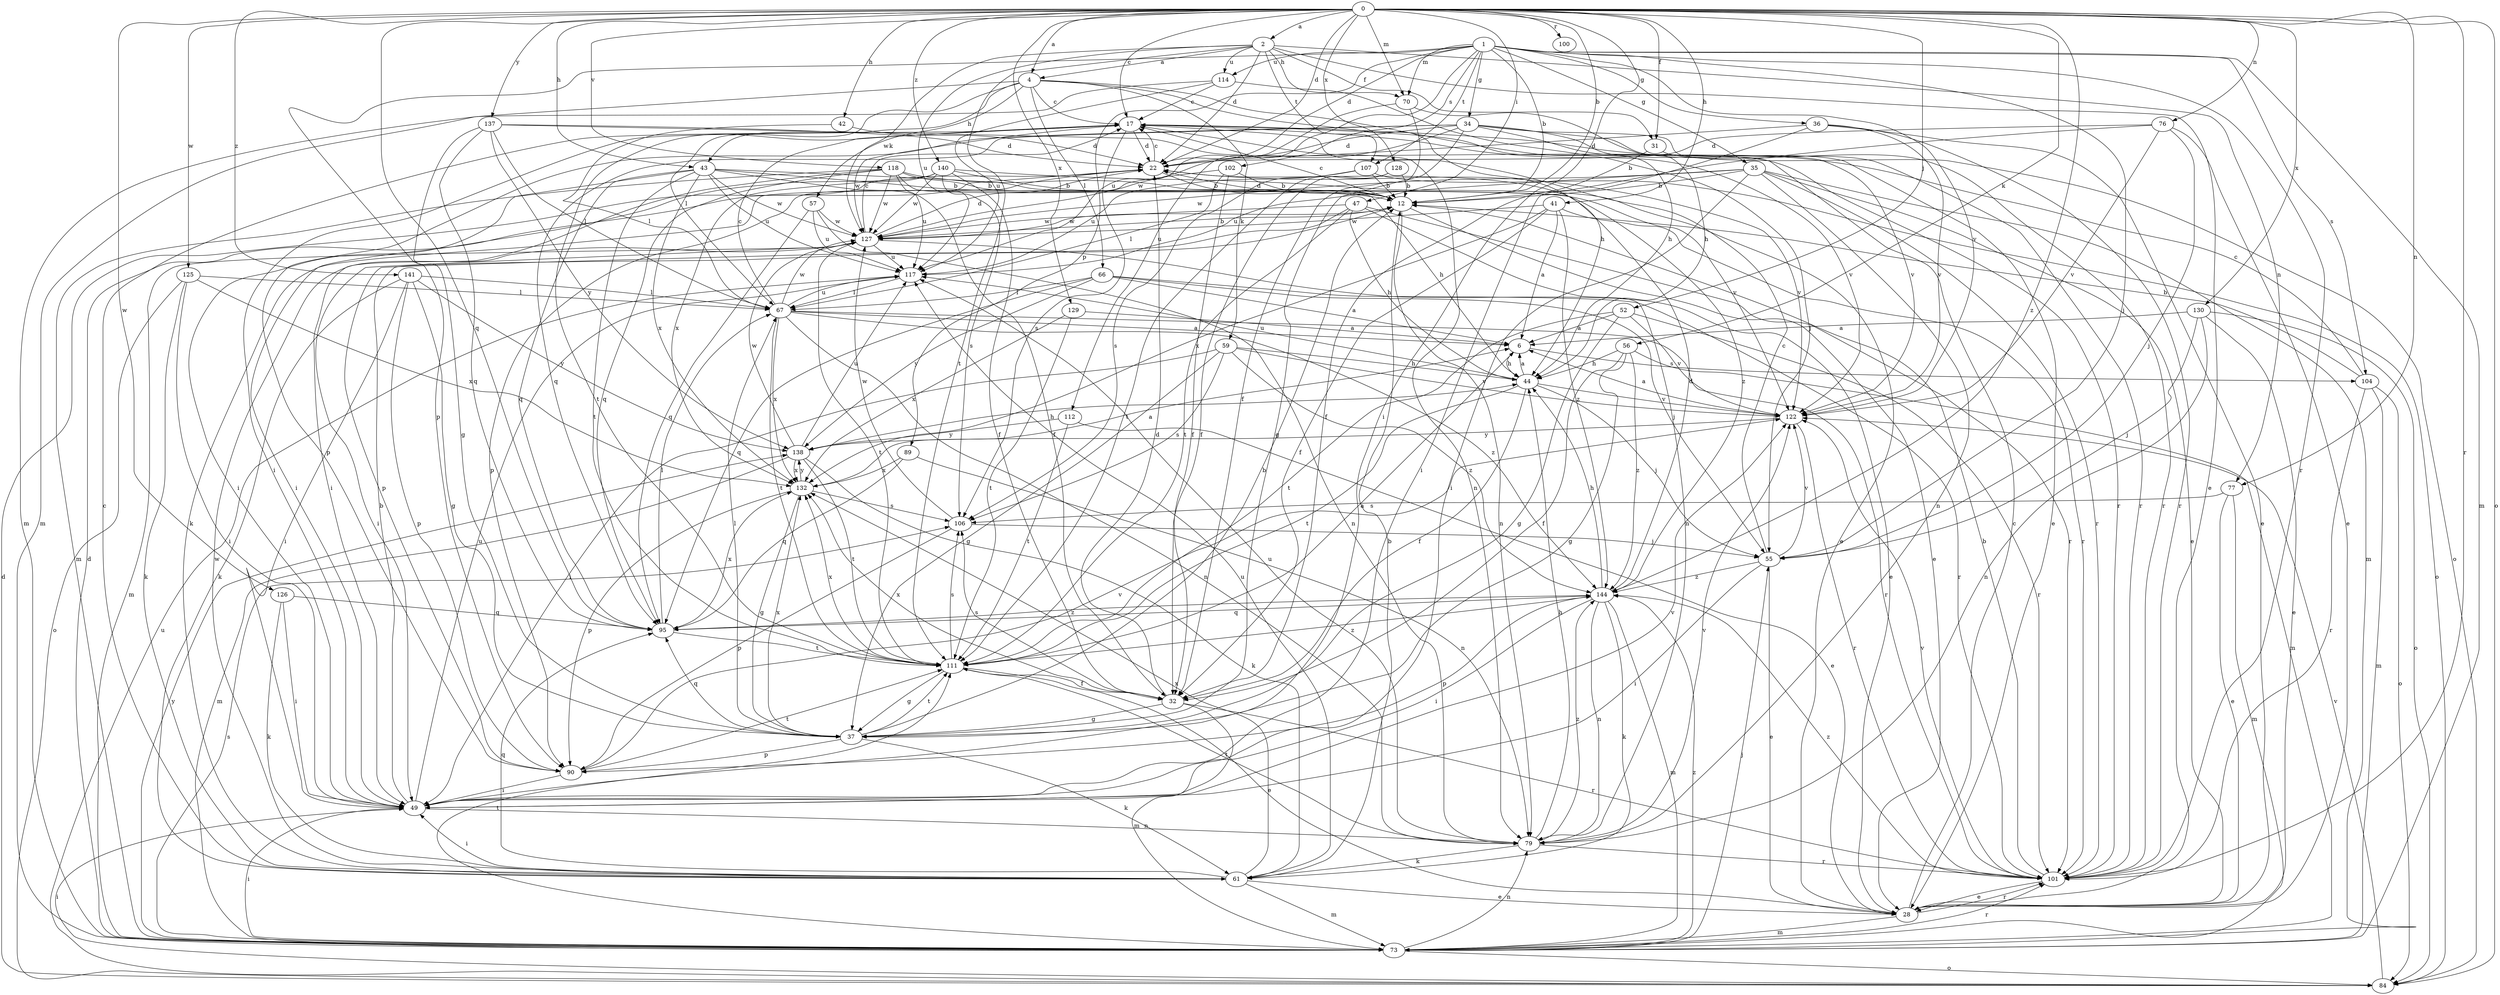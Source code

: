 strict digraph  {
0;
1;
2;
4;
6;
12;
17;
22;
28;
31;
32;
34;
35;
36;
37;
41;
42;
43;
44;
47;
49;
52;
55;
56;
57;
59;
61;
66;
67;
70;
73;
76;
77;
79;
84;
89;
90;
95;
100;
101;
102;
104;
106;
107;
111;
112;
114;
117;
118;
122;
125;
126;
127;
128;
129;
130;
132;
137;
138;
140;
141;
144;
0 -> 2  [label=a];
0 -> 4  [label=a];
0 -> 12  [label=b];
0 -> 17  [label=c];
0 -> 22  [label=d];
0 -> 31  [label=f];
0 -> 41  [label=h];
0 -> 42  [label=h];
0 -> 43  [label=h];
0 -> 47  [label=i];
0 -> 49  [label=i];
0 -> 52  [label=j];
0 -> 56  [label=k];
0 -> 70  [label=m];
0 -> 76  [label=n];
0 -> 77  [label=n];
0 -> 84  [label=o];
0 -> 95  [label=q];
0 -> 100  [label=r];
0 -> 101  [label=r];
0 -> 118  [label=v];
0 -> 125  [label=w];
0 -> 126  [label=w];
0 -> 128  [label=x];
0 -> 129  [label=x];
0 -> 130  [label=x];
0 -> 137  [label=y];
0 -> 140  [label=z];
0 -> 141  [label=z];
0 -> 144  [label=z];
1 -> 12  [label=b];
1 -> 22  [label=d];
1 -> 34  [label=g];
1 -> 35  [label=g];
1 -> 36  [label=g];
1 -> 55  [label=j];
1 -> 70  [label=m];
1 -> 73  [label=m];
1 -> 89  [label=p];
1 -> 90  [label=p];
1 -> 101  [label=r];
1 -> 102  [label=s];
1 -> 104  [label=s];
1 -> 107  [label=t];
1 -> 112  [label=u];
1 -> 114  [label=u];
1 -> 122  [label=v];
2 -> 4  [label=a];
2 -> 22  [label=d];
2 -> 28  [label=e];
2 -> 31  [label=f];
2 -> 77  [label=n];
2 -> 107  [label=t];
2 -> 111  [label=t];
2 -> 114  [label=u];
2 -> 117  [label=u];
2 -> 127  [label=w];
2 -> 70  [label=h];
4 -> 17  [label=c];
4 -> 43  [label=h];
4 -> 44  [label=h];
4 -> 55  [label=j];
4 -> 57  [label=k];
4 -> 59  [label=k];
4 -> 66  [label=l];
4 -> 67  [label=l];
4 -> 73  [label=m];
6 -> 44  [label=h];
6 -> 104  [label=s];
12 -> 17  [label=c];
12 -> 22  [label=d];
12 -> 28  [label=e];
12 -> 79  [label=n];
12 -> 127  [label=w];
17 -> 22  [label=d];
17 -> 49  [label=i];
17 -> 79  [label=n];
17 -> 106  [label=s];
17 -> 111  [label=t];
17 -> 122  [label=v];
17 -> 127  [label=w];
22 -> 12  [label=b];
22 -> 17  [label=c];
22 -> 61  [label=k];
22 -> 122  [label=v];
28 -> 17  [label=c];
28 -> 73  [label=m];
28 -> 101  [label=r];
31 -> 12  [label=b];
31 -> 101  [label=r];
32 -> 22  [label=d];
32 -> 37  [label=g];
32 -> 73  [label=m];
32 -> 101  [label=r];
32 -> 106  [label=s];
32 -> 132  [label=x];
34 -> 22  [label=d];
34 -> 28  [label=e];
34 -> 37  [label=g];
34 -> 84  [label=o];
34 -> 90  [label=p];
34 -> 95  [label=q];
34 -> 101  [label=r];
34 -> 122  [label=v];
34 -> 127  [label=w];
35 -> 12  [label=b];
35 -> 28  [label=e];
35 -> 49  [label=i];
35 -> 73  [label=m];
35 -> 79  [label=n];
35 -> 101  [label=r];
35 -> 117  [label=u];
35 -> 127  [label=w];
36 -> 22  [label=d];
36 -> 28  [label=e];
36 -> 49  [label=i];
36 -> 101  [label=r];
36 -> 122  [label=v];
37 -> 12  [label=b];
37 -> 61  [label=k];
37 -> 67  [label=l];
37 -> 90  [label=p];
37 -> 95  [label=q];
37 -> 111  [label=t];
37 -> 132  [label=x];
41 -> 6  [label=a];
41 -> 32  [label=f];
41 -> 101  [label=r];
41 -> 127  [label=w];
41 -> 132  [label=x];
41 -> 144  [label=z];
42 -> 22  [label=d];
42 -> 67  [label=l];
43 -> 12  [label=b];
43 -> 32  [label=f];
43 -> 49  [label=i];
43 -> 95  [label=q];
43 -> 111  [label=t];
43 -> 117  [label=u];
43 -> 122  [label=v];
43 -> 127  [label=w];
43 -> 132  [label=x];
44 -> 6  [label=a];
44 -> 32  [label=f];
44 -> 55  [label=j];
44 -> 111  [label=t];
44 -> 117  [label=u];
44 -> 122  [label=v];
47 -> 44  [label=h];
47 -> 79  [label=n];
47 -> 90  [label=p];
47 -> 101  [label=r];
47 -> 111  [label=t];
47 -> 127  [label=w];
49 -> 12  [label=b];
49 -> 79  [label=n];
49 -> 117  [label=u];
49 -> 122  [label=v];
52 -> 6  [label=a];
52 -> 37  [label=g];
52 -> 101  [label=r];
52 -> 111  [label=t];
52 -> 122  [label=v];
55 -> 17  [label=c];
55 -> 28  [label=e];
55 -> 49  [label=i];
55 -> 122  [label=v];
55 -> 144  [label=z];
56 -> 32  [label=f];
56 -> 37  [label=g];
56 -> 44  [label=h];
56 -> 73  [label=m];
56 -> 144  [label=z];
57 -> 79  [label=n];
57 -> 95  [label=q];
57 -> 117  [label=u];
57 -> 127  [label=w];
59 -> 37  [label=g];
59 -> 44  [label=h];
59 -> 49  [label=i];
59 -> 106  [label=s];
59 -> 122  [label=v];
59 -> 144  [label=z];
61 -> 12  [label=b];
61 -> 17  [label=c];
61 -> 28  [label=e];
61 -> 49  [label=i];
61 -> 73  [label=m];
61 -> 95  [label=q];
61 -> 117  [label=u];
61 -> 127  [label=w];
61 -> 132  [label=x];
66 -> 6  [label=a];
66 -> 55  [label=j];
66 -> 67  [label=l];
66 -> 95  [label=q];
66 -> 101  [label=r];
66 -> 138  [label=y];
67 -> 6  [label=a];
67 -> 17  [label=c];
67 -> 79  [label=n];
67 -> 101  [label=r];
67 -> 111  [label=t];
67 -> 117  [label=u];
67 -> 127  [label=w];
67 -> 132  [label=x];
67 -> 144  [label=z];
70 -> 32  [label=f];
70 -> 44  [label=h];
70 -> 117  [label=u];
73 -> 22  [label=d];
73 -> 49  [label=i];
73 -> 55  [label=j];
73 -> 79  [label=n];
73 -> 84  [label=o];
73 -> 101  [label=r];
73 -> 106  [label=s];
73 -> 111  [label=t];
73 -> 138  [label=y];
73 -> 144  [label=z];
76 -> 22  [label=d];
76 -> 28  [label=e];
76 -> 32  [label=f];
76 -> 55  [label=j];
76 -> 122  [label=v];
77 -> 28  [label=e];
77 -> 73  [label=m];
77 -> 106  [label=s];
79 -> 44  [label=h];
79 -> 61  [label=k];
79 -> 101  [label=r];
79 -> 111  [label=t];
79 -> 117  [label=u];
79 -> 122  [label=v];
79 -> 144  [label=z];
84 -> 22  [label=d];
84 -> 49  [label=i];
84 -> 117  [label=u];
84 -> 122  [label=v];
89 -> 79  [label=n];
89 -> 95  [label=q];
89 -> 132  [label=x];
90 -> 49  [label=i];
90 -> 111  [label=t];
90 -> 122  [label=v];
95 -> 67  [label=l];
95 -> 111  [label=t];
95 -> 132  [label=x];
95 -> 144  [label=z];
101 -> 12  [label=b];
101 -> 28  [label=e];
101 -> 122  [label=v];
101 -> 144  [label=z];
102 -> 12  [label=b];
102 -> 32  [label=f];
102 -> 67  [label=l];
102 -> 90  [label=p];
104 -> 12  [label=b];
104 -> 17  [label=c];
104 -> 73  [label=m];
104 -> 84  [label=o];
104 -> 101  [label=r];
106 -> 55  [label=j];
106 -> 90  [label=p];
106 -> 127  [label=w];
107 -> 12  [label=b];
107 -> 84  [label=o];
107 -> 106  [label=s];
107 -> 117  [label=u];
111 -> 6  [label=a];
111 -> 28  [label=e];
111 -> 32  [label=f];
111 -> 37  [label=g];
111 -> 106  [label=s];
111 -> 132  [label=x];
111 -> 144  [label=z];
112 -> 28  [label=e];
112 -> 111  [label=t];
112 -> 138  [label=y];
114 -> 17  [label=c];
114 -> 44  [label=h];
114 -> 73  [label=m];
114 -> 117  [label=u];
117 -> 67  [label=l];
118 -> 12  [label=b];
118 -> 44  [label=h];
118 -> 49  [label=i];
118 -> 73  [label=m];
118 -> 95  [label=q];
118 -> 117  [label=u];
118 -> 127  [label=w];
118 -> 144  [label=z];
122 -> 6  [label=a];
122 -> 101  [label=r];
122 -> 138  [label=y];
125 -> 49  [label=i];
125 -> 61  [label=k];
125 -> 67  [label=l];
125 -> 84  [label=o];
125 -> 132  [label=x];
126 -> 49  [label=i];
126 -> 61  [label=k];
126 -> 95  [label=q];
127 -> 12  [label=b];
127 -> 17  [label=c];
127 -> 22  [label=d];
127 -> 28  [label=e];
127 -> 49  [label=i];
127 -> 73  [label=m];
127 -> 111  [label=t];
127 -> 117  [label=u];
128 -> 12  [label=b];
128 -> 32  [label=f];
128 -> 111  [label=t];
129 -> 6  [label=a];
129 -> 111  [label=t];
129 -> 132  [label=x];
130 -> 6  [label=a];
130 -> 28  [label=e];
130 -> 55  [label=j];
130 -> 79  [label=n];
130 -> 84  [label=o];
132 -> 6  [label=a];
132 -> 37  [label=g];
132 -> 90  [label=p];
132 -> 106  [label=s];
132 -> 138  [label=y];
137 -> 22  [label=d];
137 -> 37  [label=g];
137 -> 67  [label=l];
137 -> 95  [label=q];
137 -> 101  [label=r];
137 -> 138  [label=y];
138 -> 44  [label=h];
138 -> 61  [label=k];
138 -> 73  [label=m];
138 -> 111  [label=t];
138 -> 117  [label=u];
138 -> 127  [label=w];
138 -> 132  [label=x];
140 -> 12  [label=b];
140 -> 28  [label=e];
140 -> 32  [label=f];
140 -> 49  [label=i];
140 -> 106  [label=s];
140 -> 127  [label=w];
140 -> 132  [label=x];
141 -> 37  [label=g];
141 -> 49  [label=i];
141 -> 61  [label=k];
141 -> 67  [label=l];
141 -> 90  [label=p];
141 -> 138  [label=y];
144 -> 22  [label=d];
144 -> 44  [label=h];
144 -> 49  [label=i];
144 -> 61  [label=k];
144 -> 73  [label=m];
144 -> 79  [label=n];
144 -> 90  [label=p];
144 -> 95  [label=q];
}
